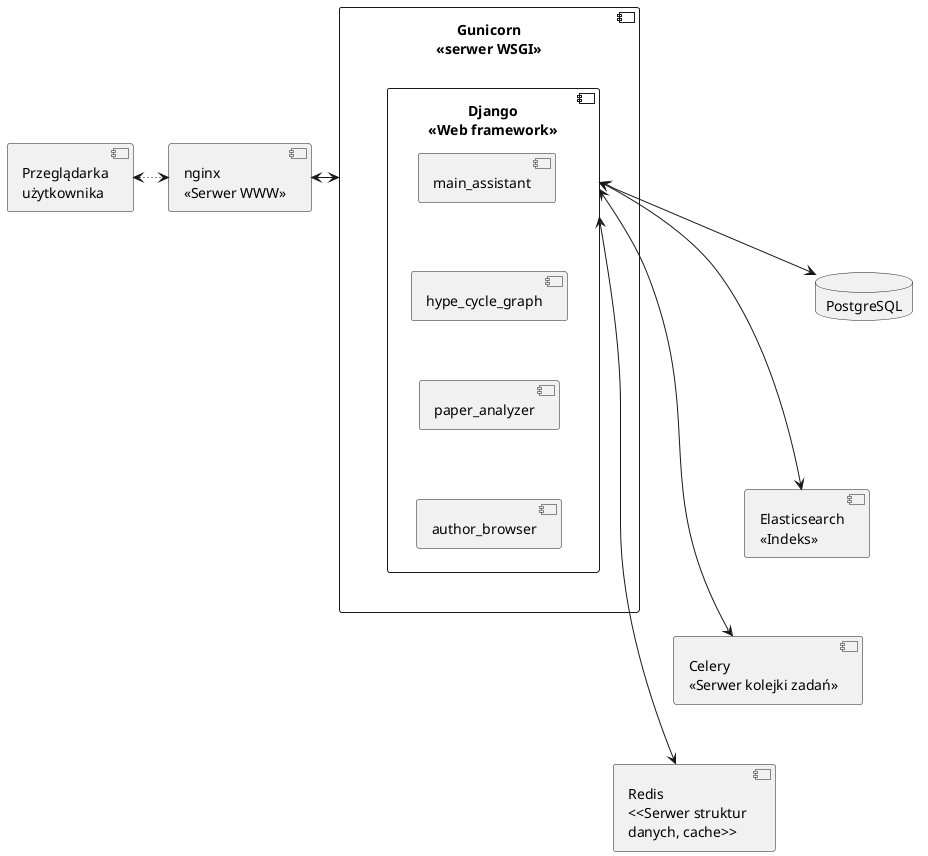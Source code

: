 @startuml
skinparam componentStyle uml2
skinparam monochrome true
'left to right direction

[Przeglądarka\nużytkownika] as browser
[nginx\n<<Serwer WWW>>] as nginx
component "Gunicorn\n<<serwer WSGI>>" as gunicorn {
    component "Django\n<<Web framework>>" as django{
        [main_assistant]
        [hype_cycle_graph]
        [paper_analyzer]
        [author_browser]
    }
}

[Redis\n<<Serwer struktur \ndanych, cache>>] as redis
[Celery\n<<Serwer kolejki zadań>>] as celery
[Elasticsearch\n<<Indeks>>] as elasticsearch
database PostgreSQL as postgres

browser <~r~> nginx
nginx <-l-> gunicorn
django <--> redis
django <--> postgres
django <--> elasticsearch
django <--> celery

'LAYOUT FIXES
main_assistant<-[hidden]->hype_cycle_graph
hype_cycle_graph<-[hidden]->paper_analyzer
paper_analyzer<-[hidden]->author_browser
postgres <-[hidden]-->elasticsearch
elasticsearch <-[hidden]->celery
celery <-[hidden]->redis

@enduml
